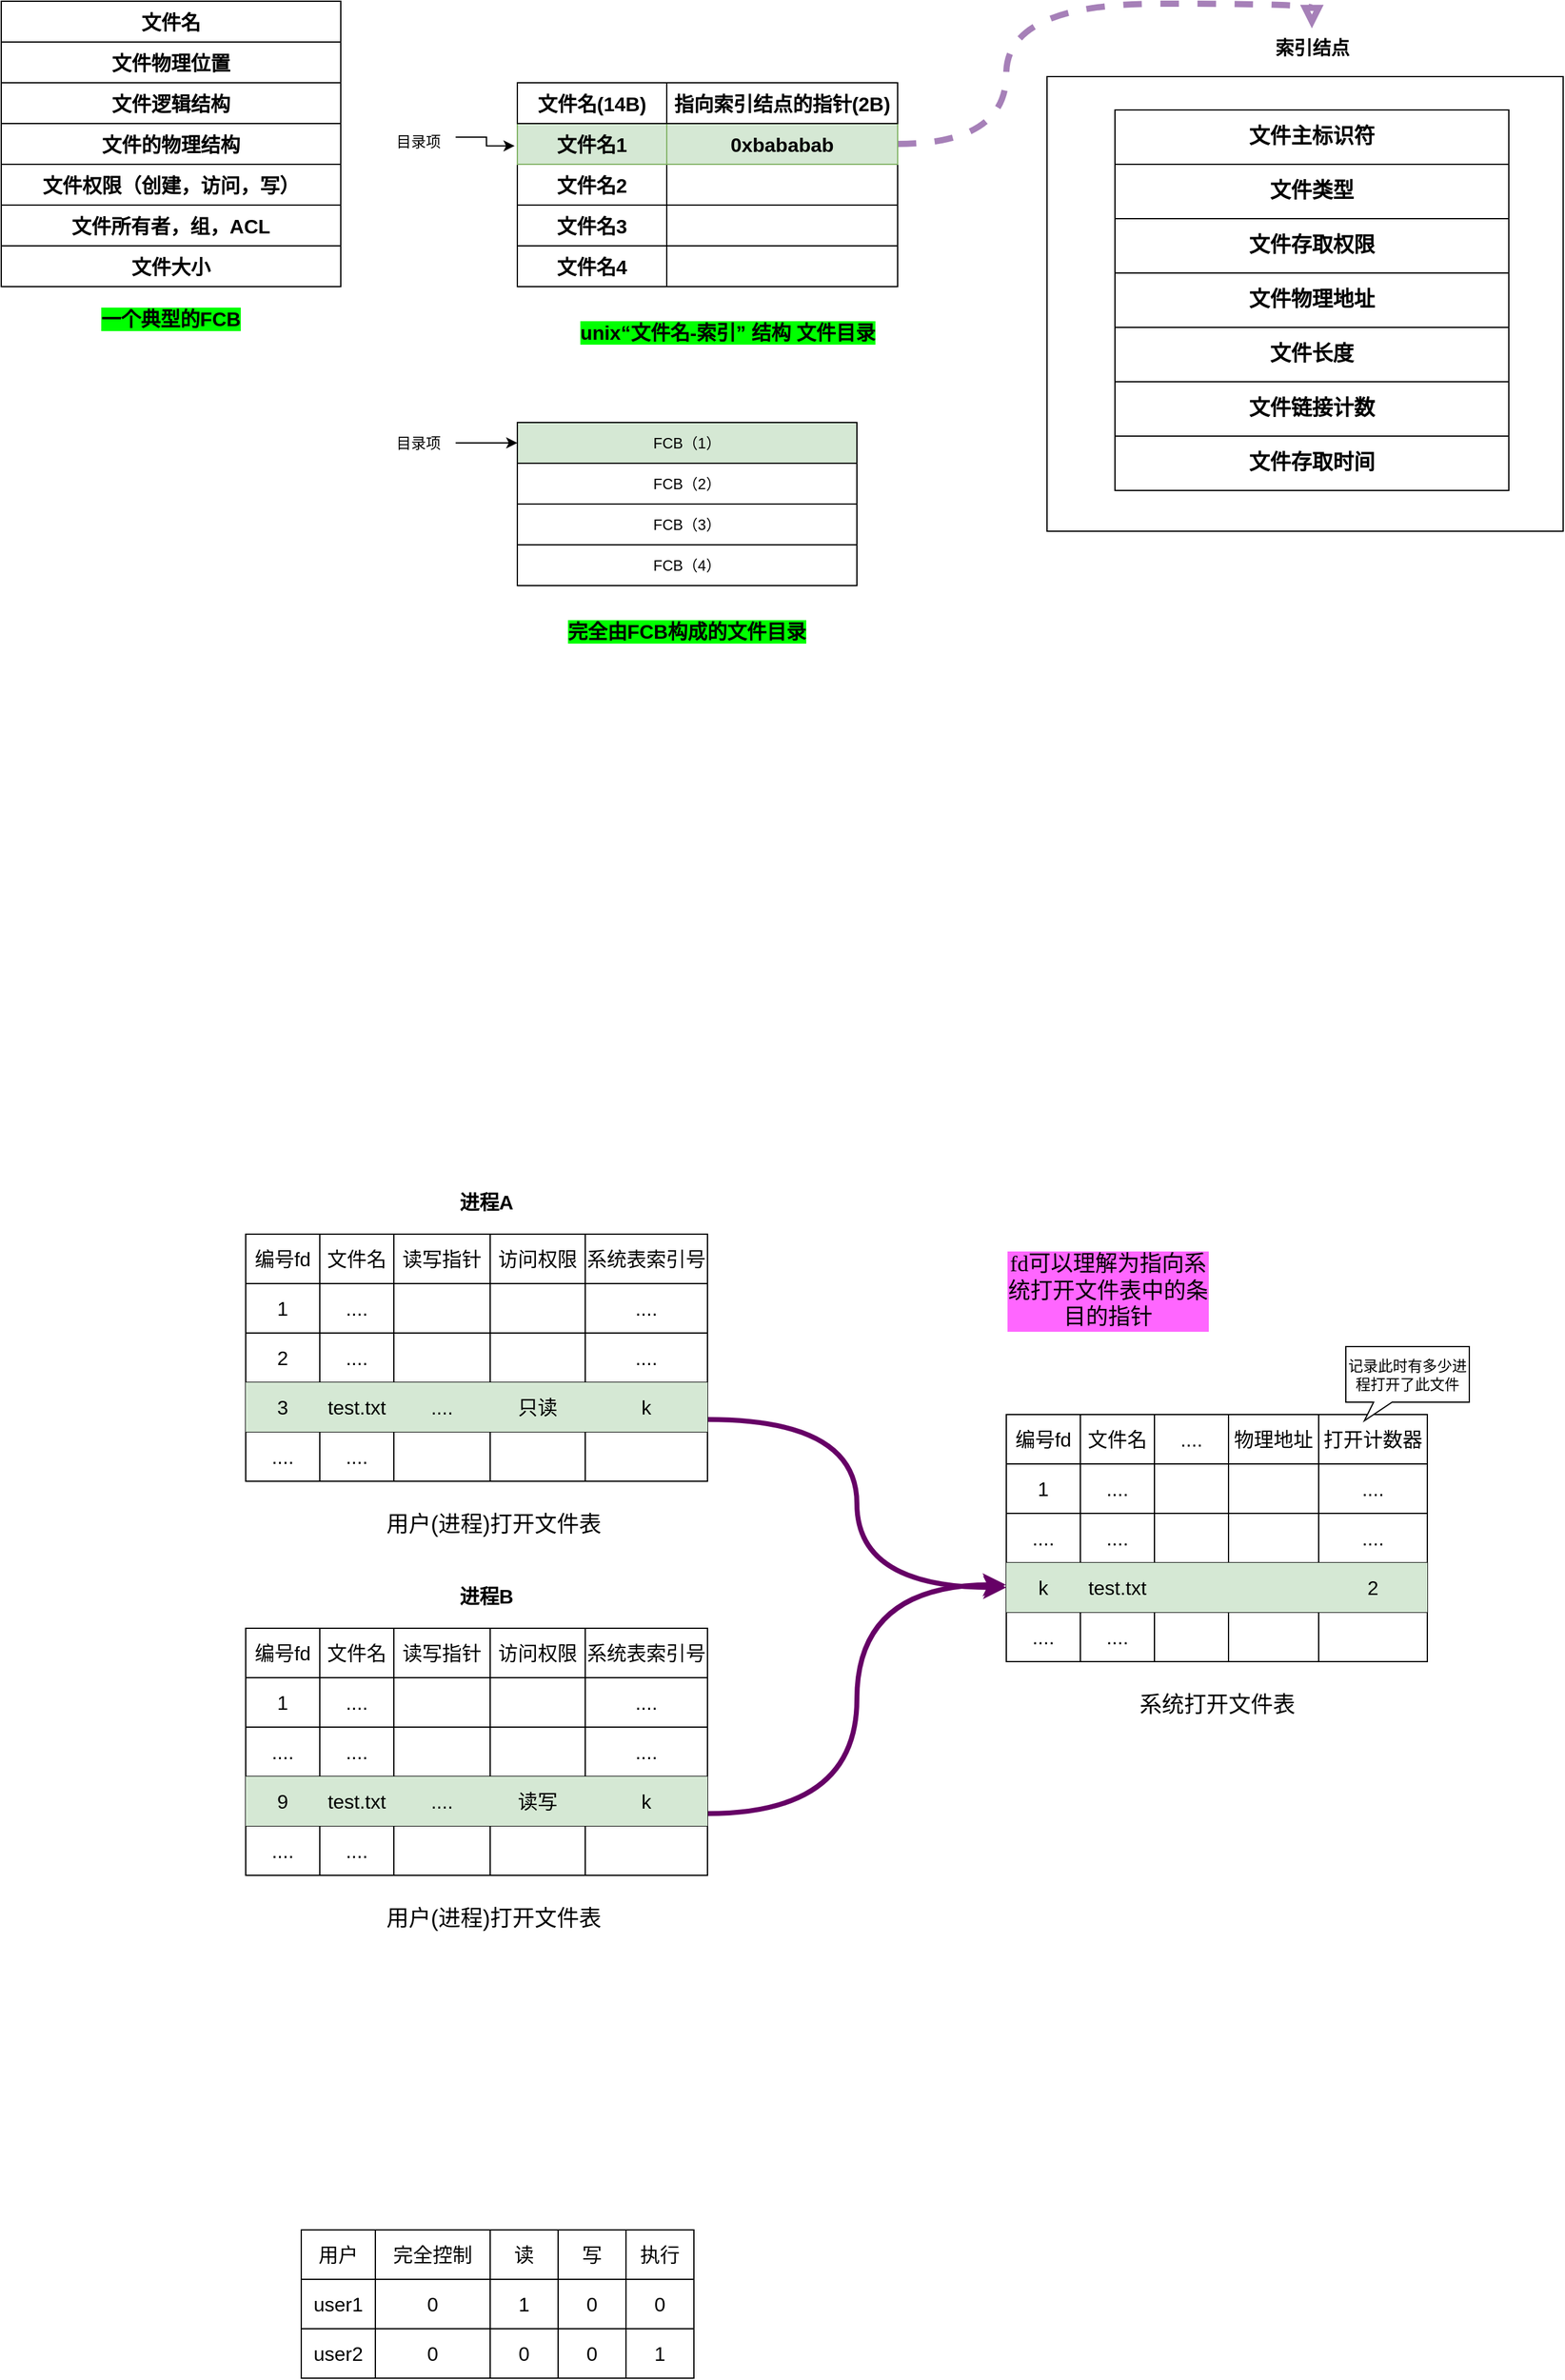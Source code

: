 <mxfile version="21.6.1" type="device">
  <diagram name="第 1 页" id="Aewb9RXyZLogJQGHjYfw">
    <mxGraphModel dx="778" dy="460" grid="1" gridSize="11" guides="1" tooltips="1" connect="1" arrows="1" fold="1" page="1" pageScale="1" pageWidth="1100" pageHeight="850" background="none" math="1" shadow="0">
      <root>
        <mxCell id="0" />
        <mxCell id="1" parent="0" />
        <mxCell id="RVGx3be_5ZPbBElCh1o6-55" value="" style="rounded=0;whiteSpace=wrap;html=1;" vertex="1" parent="1">
          <mxGeometry x="1100" y="127" width="418" height="368" as="geometry" />
        </mxCell>
        <mxCell id="RVGx3be_5ZPbBElCh1o6-1" value="文件的物理结构" style="rounded=0;whiteSpace=wrap;html=1;shadow=0;glass=0;fontFamily=Helvetica;fontStyle=1;fontSize=16;" vertex="1" parent="1">
          <mxGeometry x="253" y="165" width="275" height="33" as="geometry" />
        </mxCell>
        <mxCell id="RVGx3be_5ZPbBElCh1o6-2" value="文件权限（创建，访问，写）" style="rounded=0;whiteSpace=wrap;html=1;shadow=0;glass=0;fontFamily=Helvetica;fontStyle=1;fontSize=16;" vertex="1" parent="1">
          <mxGeometry x="253" y="198" width="275" height="33" as="geometry" />
        </mxCell>
        <mxCell id="RVGx3be_5ZPbBElCh1o6-3" value="文件所有者，组，ACL" style="rounded=0;whiteSpace=wrap;html=1;shadow=0;glass=0;fontFamily=Helvetica;fontStyle=1;fontSize=16;" vertex="1" parent="1">
          <mxGeometry x="253" y="231" width="275" height="33" as="geometry" />
        </mxCell>
        <mxCell id="RVGx3be_5ZPbBElCh1o6-4" value="文件大小" style="rounded=0;whiteSpace=wrap;html=1;shadow=0;glass=0;fontFamily=Helvetica;fontStyle=1;fontSize=16;" vertex="1" parent="1">
          <mxGeometry x="253" y="264" width="275" height="33" as="geometry" />
        </mxCell>
        <mxCell id="RVGx3be_5ZPbBElCh1o6-6" value="一个典型的FCB" style="text;strokeColor=none;align=center;fillColor=none;html=1;verticalAlign=middle;whiteSpace=wrap;rounded=0;shadow=0;glass=0;fontFamily=Helvetica;fontStyle=1;fontSize=16;labelBackgroundColor=#00FF00;" vertex="1" parent="1">
          <mxGeometry x="330" y="308" width="121" height="30" as="geometry" />
        </mxCell>
        <mxCell id="RVGx3be_5ZPbBElCh1o6-10" value="文件名4" style="rounded=0;whiteSpace=wrap;html=1;shadow=0;glass=0;fontFamily=Helvetica;fontStyle=1;fontSize=16;" vertex="1" parent="1">
          <mxGeometry x="671" y="264" width="121" height="33" as="geometry" />
        </mxCell>
        <mxCell id="RVGx3be_5ZPbBElCh1o6-12" value="" style="rounded=0;whiteSpace=wrap;html=1;shadow=0;glass=0;fontFamily=Helvetica;fontStyle=1;fontSize=16;" vertex="1" parent="1">
          <mxGeometry x="792" y="264" width="187" height="33" as="geometry" />
        </mxCell>
        <mxCell id="RVGx3be_5ZPbBElCh1o6-13" value="文件名3" style="rounded=0;whiteSpace=wrap;html=1;shadow=0;glass=0;fontFamily=Helvetica;fontStyle=1;fontSize=16;" vertex="1" parent="1">
          <mxGeometry x="671" y="231" width="121" height="33" as="geometry" />
        </mxCell>
        <mxCell id="RVGx3be_5ZPbBElCh1o6-14" value="" style="rounded=0;whiteSpace=wrap;html=1;shadow=0;glass=0;fontFamily=Helvetica;fontStyle=1;fontSize=16;" vertex="1" parent="1">
          <mxGeometry x="792" y="231" width="187" height="33" as="geometry" />
        </mxCell>
        <mxCell id="RVGx3be_5ZPbBElCh1o6-15" value="文件名2" style="rounded=0;whiteSpace=wrap;html=1;shadow=0;glass=0;fontFamily=Helvetica;fontStyle=1;fontSize=16;" vertex="1" parent="1">
          <mxGeometry x="671" y="198" width="121" height="33" as="geometry" />
        </mxCell>
        <mxCell id="RVGx3be_5ZPbBElCh1o6-16" value="" style="rounded=0;whiteSpace=wrap;html=1;shadow=0;glass=0;fontFamily=Helvetica;fontStyle=1;fontSize=16;" vertex="1" parent="1">
          <mxGeometry x="792" y="198" width="187" height="33" as="geometry" />
        </mxCell>
        <mxCell id="RVGx3be_5ZPbBElCh1o6-17" value="文件名1" style="rounded=0;whiteSpace=wrap;html=1;shadow=0;glass=0;fontFamily=Helvetica;fontStyle=1;fontSize=16;fillColor=#d5e8d4;strokeColor=#82b366;" vertex="1" parent="1">
          <mxGeometry x="671" y="165" width="121" height="33" as="geometry" />
        </mxCell>
        <mxCell id="RVGx3be_5ZPbBElCh1o6-57" style="edgeStyle=orthogonalEdgeStyle;rounded=0;orthogonalLoop=1;jettySize=auto;html=1;exitX=1;exitY=0.5;exitDx=0;exitDy=0;entryX=0.5;entryY=0;entryDx=0;entryDy=0;curved=1;dashed=1;strokeWidth=5;startArrow=none;startFill=0;endArrow=block;endFill=0;shadow=0;strokeColor=#A680B8;" edge="1" parent="1" source="RVGx3be_5ZPbBElCh1o6-18" target="RVGx3be_5ZPbBElCh1o6-56">
          <mxGeometry relative="1" as="geometry">
            <Array as="points">
              <mxPoint x="1067" y="182" />
              <mxPoint x="1067" y="68" />
              <mxPoint x="1314" y="68" />
            </Array>
          </mxGeometry>
        </mxCell>
        <mxCell id="RVGx3be_5ZPbBElCh1o6-18" value="0xbababab" style="rounded=0;whiteSpace=wrap;html=1;shadow=0;glass=0;fontFamily=Helvetica;fontStyle=1;fontSize=16;fillColor=#d5e8d4;strokeColor=#82b366;" vertex="1" parent="1">
          <mxGeometry x="792" y="165" width="187" height="33" as="geometry" />
        </mxCell>
        <mxCell id="RVGx3be_5ZPbBElCh1o6-19" value="文件名(14B)" style="rounded=0;whiteSpace=wrap;html=1;shadow=0;glass=0;fontFamily=Helvetica;fontStyle=1;fontSize=16;" vertex="1" parent="1">
          <mxGeometry x="671" y="132" width="121" height="33" as="geometry" />
        </mxCell>
        <mxCell id="RVGx3be_5ZPbBElCh1o6-20" value="指向索引结点的指针(2B)" style="rounded=0;whiteSpace=wrap;html=1;shadow=0;glass=0;fontFamily=Helvetica;fontStyle=1;fontSize=16;" vertex="1" parent="1">
          <mxGeometry x="792" y="132" width="187" height="33" as="geometry" />
        </mxCell>
        <mxCell id="RVGx3be_5ZPbBElCh1o6-31" value="FCB（1）" style="rounded=0;whiteSpace=wrap;html=1;labelBackgroundColor=none;fillColor=#d5e8d4;strokeColor=default;" vertex="1" parent="1">
          <mxGeometry x="671" y="407" width="275" height="33" as="geometry" />
        </mxCell>
        <mxCell id="RVGx3be_5ZPbBElCh1o6-32" value="FCB（2）" style="rounded=0;whiteSpace=wrap;html=1;" vertex="1" parent="1">
          <mxGeometry x="671" y="440" width="275" height="33" as="geometry" />
        </mxCell>
        <mxCell id="RVGx3be_5ZPbBElCh1o6-33" value="FCB（3）" style="rounded=0;whiteSpace=wrap;html=1;" vertex="1" parent="1">
          <mxGeometry x="671" y="473" width="275" height="33" as="geometry" />
        </mxCell>
        <mxCell id="RVGx3be_5ZPbBElCh1o6-34" value="FCB（4）" style="rounded=0;whiteSpace=wrap;html=1;" vertex="1" parent="1">
          <mxGeometry x="671" y="506" width="275" height="33" as="geometry" />
        </mxCell>
        <mxCell id="RVGx3be_5ZPbBElCh1o6-37" value="" style="edgeStyle=orthogonalEdgeStyle;rounded=0;orthogonalLoop=1;jettySize=auto;html=1;" edge="1" parent="1" source="RVGx3be_5ZPbBElCh1o6-36" target="RVGx3be_5ZPbBElCh1o6-31">
          <mxGeometry relative="1" as="geometry" />
        </mxCell>
        <mxCell id="RVGx3be_5ZPbBElCh1o6-36" value="目录项" style="text;strokeColor=none;align=center;fillColor=none;html=1;verticalAlign=middle;whiteSpace=wrap;rounded=0;" vertex="1" parent="1">
          <mxGeometry x="561" y="408.5" width="60" height="30" as="geometry" />
        </mxCell>
        <mxCell id="RVGx3be_5ZPbBElCh1o6-38" value="文件逻辑结构" style="rounded=0;whiteSpace=wrap;html=1;shadow=0;glass=0;fontFamily=Helvetica;fontStyle=1;fontSize=16;" vertex="1" parent="1">
          <mxGeometry x="253" y="132" width="275" height="33" as="geometry" />
        </mxCell>
        <mxCell id="RVGx3be_5ZPbBElCh1o6-39" value="文件物理位置" style="rounded=0;whiteSpace=wrap;html=1;shadow=0;glass=0;fontFamily=Helvetica;fontStyle=1;fontSize=16;" vertex="1" parent="1">
          <mxGeometry x="253" y="99" width="275" height="33" as="geometry" />
        </mxCell>
        <mxCell id="RVGx3be_5ZPbBElCh1o6-40" value="文件名" style="rounded=0;whiteSpace=wrap;html=1;shadow=0;glass=0;fontFamily=Helvetica;fontStyle=1;fontSize=16;" vertex="1" parent="1">
          <mxGeometry x="253" y="66" width="275" height="33" as="geometry" />
        </mxCell>
        <mxCell id="RVGx3be_5ZPbBElCh1o6-41" value="unix“文件名-索引” 结构 文件目录" style="text;strokeColor=none;align=center;fillColor=none;html=1;verticalAlign=middle;whiteSpace=wrap;rounded=0;shadow=0;glass=0;fontFamily=Helvetica;fontStyle=1;fontSize=16;labelBackgroundColor=#00FF00;" vertex="1" parent="1">
          <mxGeometry x="704" y="319" width="275" height="30" as="geometry" />
        </mxCell>
        <mxCell id="RVGx3be_5ZPbBElCh1o6-42" value="完全由FCB构成的文件目录" style="text;strokeColor=none;align=center;fillColor=none;html=1;verticalAlign=middle;whiteSpace=wrap;rounded=0;shadow=0;glass=0;fontFamily=Helvetica;fontStyle=1;fontSize=16;labelBackgroundColor=#00FF00;" vertex="1" parent="1">
          <mxGeometry x="671" y="561" width="275" height="30" as="geometry" />
        </mxCell>
        <mxCell id="RVGx3be_5ZPbBElCh1o6-47" value="" style="edgeStyle=orthogonalEdgeStyle;rounded=0;orthogonalLoop=1;jettySize=auto;html=1;entryX=-0.018;entryY=0.548;entryDx=0;entryDy=0;entryPerimeter=0;" edge="1" parent="1" source="RVGx3be_5ZPbBElCh1o6-43" target="RVGx3be_5ZPbBElCh1o6-17">
          <mxGeometry relative="1" as="geometry">
            <Array as="points">
              <mxPoint x="646" y="176" />
              <mxPoint x="646" y="183" />
            </Array>
          </mxGeometry>
        </mxCell>
        <mxCell id="RVGx3be_5ZPbBElCh1o6-43" value="目录项" style="text;strokeColor=none;align=center;fillColor=none;html=1;verticalAlign=middle;whiteSpace=wrap;rounded=0;" vertex="1" parent="1">
          <mxGeometry x="561" y="165" width="60" height="30" as="geometry" />
        </mxCell>
        <mxCell id="RVGx3be_5ZPbBElCh1o6-48" value="文件类型" style="rounded=0;whiteSpace=wrap;html=1;fontFamily=Helvetica;fontStyle=1;fontSize=17;" vertex="1" parent="1">
          <mxGeometry x="1155" y="198" width="319" height="44" as="geometry" />
        </mxCell>
        <mxCell id="RVGx3be_5ZPbBElCh1o6-49" value="文件存取权限" style="rounded=0;whiteSpace=wrap;html=1;fontFamily=Helvetica;fontStyle=1;fontSize=17;" vertex="1" parent="1">
          <mxGeometry x="1155" y="242" width="319" height="44" as="geometry" />
        </mxCell>
        <mxCell id="RVGx3be_5ZPbBElCh1o6-50" value="文件物理地址" style="rounded=0;whiteSpace=wrap;html=1;fontFamily=Helvetica;fontStyle=1;fontSize=17;" vertex="1" parent="1">
          <mxGeometry x="1155" y="286" width="319" height="44" as="geometry" />
        </mxCell>
        <mxCell id="RVGx3be_5ZPbBElCh1o6-51" value="文件长度" style="rounded=0;whiteSpace=wrap;html=1;fontFamily=Helvetica;fontStyle=1;fontSize=17;" vertex="1" parent="1">
          <mxGeometry x="1155" y="330" width="319" height="44" as="geometry" />
        </mxCell>
        <mxCell id="RVGx3be_5ZPbBElCh1o6-52" value="文件主标识符" style="rounded=0;whiteSpace=wrap;html=1;fontFamily=Helvetica;fontStyle=1;fontSize=17;" vertex="1" parent="1">
          <mxGeometry x="1155" y="154" width="319" height="44" as="geometry" />
        </mxCell>
        <mxCell id="RVGx3be_5ZPbBElCh1o6-53" value="文件链接计数" style="rounded=0;whiteSpace=wrap;html=1;fontFamily=Helvetica;fontStyle=1;fontSize=17;" vertex="1" parent="1">
          <mxGeometry x="1155" y="374" width="319" height="44" as="geometry" />
        </mxCell>
        <mxCell id="RVGx3be_5ZPbBElCh1o6-54" value="文件存取时间" style="rounded=0;whiteSpace=wrap;html=1;fontFamily=Helvetica;fontStyle=1;fontSize=17;" vertex="1" parent="1">
          <mxGeometry x="1155" y="418" width="319" height="44" as="geometry" />
        </mxCell>
        <mxCell id="RVGx3be_5ZPbBElCh1o6-56" value="索引结点" style="text;strokeColor=none;align=center;fillColor=none;html=1;verticalAlign=middle;whiteSpace=wrap;rounded=0;fontSize=15;fontStyle=1" vertex="1" parent="1">
          <mxGeometry x="1274.75" y="88" width="79.5" height="30" as="geometry" />
        </mxCell>
        <mxCell id="RVGx3be_5ZPbBElCh1o6-58" value="" style="shape=table;startSize=0;container=1;collapsible=0;childLayout=tableLayout;fontSize=16;" vertex="1" parent="1">
          <mxGeometry x="1067" y="1210" width="341" height="200" as="geometry" />
        </mxCell>
        <mxCell id="RVGx3be_5ZPbBElCh1o6-59" value="" style="shape=tableRow;horizontal=0;startSize=0;swimlaneHead=0;swimlaneBody=0;strokeColor=inherit;top=0;left=0;bottom=0;right=0;collapsible=0;dropTarget=0;fillColor=none;points=[[0,0.5],[1,0.5]];portConstraint=eastwest;fontSize=16;" vertex="1" parent="RVGx3be_5ZPbBElCh1o6-58">
          <mxGeometry width="341" height="40" as="geometry" />
        </mxCell>
        <mxCell id="RVGx3be_5ZPbBElCh1o6-60" value="编号fd" style="shape=partialRectangle;html=1;whiteSpace=wrap;connectable=0;strokeColor=inherit;overflow=hidden;fillColor=none;top=0;left=0;bottom=0;right=0;pointerEvents=1;fontSize=16;" vertex="1" parent="RVGx3be_5ZPbBElCh1o6-59">
          <mxGeometry width="60" height="40" as="geometry">
            <mxRectangle width="60" height="40" as="alternateBounds" />
          </mxGeometry>
        </mxCell>
        <mxCell id="RVGx3be_5ZPbBElCh1o6-61" value="文件名" style="shape=partialRectangle;html=1;whiteSpace=wrap;connectable=0;strokeColor=inherit;overflow=hidden;fillColor=none;top=0;left=0;bottom=0;right=0;pointerEvents=1;fontSize=16;" vertex="1" parent="RVGx3be_5ZPbBElCh1o6-59">
          <mxGeometry x="60" width="60" height="40" as="geometry">
            <mxRectangle width="60" height="40" as="alternateBounds" />
          </mxGeometry>
        </mxCell>
        <mxCell id="RVGx3be_5ZPbBElCh1o6-62" value="...." style="shape=partialRectangle;html=1;whiteSpace=wrap;connectable=0;strokeColor=inherit;overflow=hidden;fillColor=none;top=0;left=0;bottom=0;right=0;pointerEvents=1;fontSize=16;" vertex="1" parent="RVGx3be_5ZPbBElCh1o6-59">
          <mxGeometry x="120" width="60" height="40" as="geometry">
            <mxRectangle width="60" height="40" as="alternateBounds" />
          </mxGeometry>
        </mxCell>
        <mxCell id="RVGx3be_5ZPbBElCh1o6-71" value="物理地址" style="shape=partialRectangle;html=1;whiteSpace=wrap;connectable=0;strokeColor=inherit;overflow=hidden;fillColor=none;top=0;left=0;bottom=0;right=0;pointerEvents=1;fontSize=16;" vertex="1" parent="RVGx3be_5ZPbBElCh1o6-59">
          <mxGeometry x="180" width="73" height="40" as="geometry">
            <mxRectangle width="73" height="40" as="alternateBounds" />
          </mxGeometry>
        </mxCell>
        <mxCell id="RVGx3be_5ZPbBElCh1o6-74" value="打开计数器" style="shape=partialRectangle;html=1;whiteSpace=wrap;connectable=0;strokeColor=inherit;overflow=hidden;fillColor=none;top=0;left=0;bottom=0;right=0;pointerEvents=1;fontSize=16;" vertex="1" parent="RVGx3be_5ZPbBElCh1o6-59">
          <mxGeometry x="253" width="88" height="40" as="geometry">
            <mxRectangle width="88" height="40" as="alternateBounds" />
          </mxGeometry>
        </mxCell>
        <mxCell id="RVGx3be_5ZPbBElCh1o6-63" value="" style="shape=tableRow;horizontal=0;startSize=0;swimlaneHead=0;swimlaneBody=0;strokeColor=inherit;top=0;left=0;bottom=0;right=0;collapsible=0;dropTarget=0;fillColor=none;points=[[0,0.5],[1,0.5]];portConstraint=eastwest;fontSize=16;" vertex="1" parent="RVGx3be_5ZPbBElCh1o6-58">
          <mxGeometry y="40" width="341" height="40" as="geometry" />
        </mxCell>
        <mxCell id="RVGx3be_5ZPbBElCh1o6-64" value="1" style="shape=partialRectangle;html=1;whiteSpace=wrap;connectable=0;strokeColor=inherit;overflow=hidden;fillColor=none;top=0;left=0;bottom=0;right=0;pointerEvents=1;fontSize=16;" vertex="1" parent="RVGx3be_5ZPbBElCh1o6-63">
          <mxGeometry width="60" height="40" as="geometry">
            <mxRectangle width="60" height="40" as="alternateBounds" />
          </mxGeometry>
        </mxCell>
        <mxCell id="RVGx3be_5ZPbBElCh1o6-65" value="...." style="shape=partialRectangle;html=1;whiteSpace=wrap;connectable=0;strokeColor=inherit;overflow=hidden;fillColor=none;top=0;left=0;bottom=0;right=0;pointerEvents=1;fontSize=16;" vertex="1" parent="RVGx3be_5ZPbBElCh1o6-63">
          <mxGeometry x="60" width="60" height="40" as="geometry">
            <mxRectangle width="60" height="40" as="alternateBounds" />
          </mxGeometry>
        </mxCell>
        <mxCell id="RVGx3be_5ZPbBElCh1o6-66" value="" style="shape=partialRectangle;html=1;whiteSpace=wrap;connectable=0;strokeColor=inherit;overflow=hidden;fillColor=none;top=0;left=0;bottom=0;right=0;pointerEvents=1;fontSize=16;" vertex="1" parent="RVGx3be_5ZPbBElCh1o6-63">
          <mxGeometry x="120" width="60" height="40" as="geometry">
            <mxRectangle width="60" height="40" as="alternateBounds" />
          </mxGeometry>
        </mxCell>
        <mxCell id="RVGx3be_5ZPbBElCh1o6-72" style="shape=partialRectangle;html=1;whiteSpace=wrap;connectable=0;strokeColor=inherit;overflow=hidden;fillColor=none;top=0;left=0;bottom=0;right=0;pointerEvents=1;fontSize=16;" vertex="1" parent="RVGx3be_5ZPbBElCh1o6-63">
          <mxGeometry x="180" width="73" height="40" as="geometry">
            <mxRectangle width="73" height="40" as="alternateBounds" />
          </mxGeometry>
        </mxCell>
        <mxCell id="RVGx3be_5ZPbBElCh1o6-75" value="...." style="shape=partialRectangle;html=1;whiteSpace=wrap;connectable=0;strokeColor=inherit;overflow=hidden;fillColor=none;top=0;left=0;bottom=0;right=0;pointerEvents=1;fontSize=16;" vertex="1" parent="RVGx3be_5ZPbBElCh1o6-63">
          <mxGeometry x="253" width="88" height="40" as="geometry">
            <mxRectangle width="88" height="40" as="alternateBounds" />
          </mxGeometry>
        </mxCell>
        <mxCell id="RVGx3be_5ZPbBElCh1o6-67" value="" style="shape=tableRow;horizontal=0;startSize=0;swimlaneHead=0;swimlaneBody=0;strokeColor=inherit;top=0;left=0;bottom=0;right=0;collapsible=0;dropTarget=0;fillColor=none;points=[[0,0.5],[1,0.5]];portConstraint=eastwest;fontSize=16;" vertex="1" parent="RVGx3be_5ZPbBElCh1o6-58">
          <mxGeometry y="80" width="341" height="40" as="geometry" />
        </mxCell>
        <mxCell id="RVGx3be_5ZPbBElCh1o6-68" value="...." style="shape=partialRectangle;html=1;whiteSpace=wrap;connectable=0;strokeColor=inherit;overflow=hidden;fillColor=none;top=0;left=0;bottom=0;right=0;pointerEvents=1;fontSize=16;" vertex="1" parent="RVGx3be_5ZPbBElCh1o6-67">
          <mxGeometry width="60" height="40" as="geometry">
            <mxRectangle width="60" height="40" as="alternateBounds" />
          </mxGeometry>
        </mxCell>
        <mxCell id="RVGx3be_5ZPbBElCh1o6-69" value="...." style="shape=partialRectangle;html=1;whiteSpace=wrap;connectable=0;strokeColor=inherit;overflow=hidden;fillColor=none;top=0;left=0;bottom=0;right=0;pointerEvents=1;fontSize=16;" vertex="1" parent="RVGx3be_5ZPbBElCh1o6-67">
          <mxGeometry x="60" width="60" height="40" as="geometry">
            <mxRectangle width="60" height="40" as="alternateBounds" />
          </mxGeometry>
        </mxCell>
        <mxCell id="RVGx3be_5ZPbBElCh1o6-70" value="" style="shape=partialRectangle;html=1;whiteSpace=wrap;connectable=0;strokeColor=inherit;overflow=hidden;fillColor=none;top=0;left=0;bottom=0;right=0;pointerEvents=1;fontSize=16;" vertex="1" parent="RVGx3be_5ZPbBElCh1o6-67">
          <mxGeometry x="120" width="60" height="40" as="geometry">
            <mxRectangle width="60" height="40" as="alternateBounds" />
          </mxGeometry>
        </mxCell>
        <mxCell id="RVGx3be_5ZPbBElCh1o6-73" style="shape=partialRectangle;html=1;whiteSpace=wrap;connectable=0;strokeColor=inherit;overflow=hidden;fillColor=none;top=0;left=0;bottom=0;right=0;pointerEvents=1;fontSize=16;" vertex="1" parent="RVGx3be_5ZPbBElCh1o6-67">
          <mxGeometry x="180" width="73" height="40" as="geometry">
            <mxRectangle width="73" height="40" as="alternateBounds" />
          </mxGeometry>
        </mxCell>
        <mxCell id="RVGx3be_5ZPbBElCh1o6-76" value="...." style="shape=partialRectangle;html=1;whiteSpace=wrap;connectable=0;strokeColor=inherit;overflow=hidden;fillColor=none;top=0;left=0;bottom=0;right=0;pointerEvents=1;fontSize=16;" vertex="1" parent="RVGx3be_5ZPbBElCh1o6-67">
          <mxGeometry x="253" width="88" height="40" as="geometry">
            <mxRectangle width="88" height="40" as="alternateBounds" />
          </mxGeometry>
        </mxCell>
        <mxCell id="RVGx3be_5ZPbBElCh1o6-83" style="shape=tableRow;horizontal=0;startSize=0;swimlaneHead=0;swimlaneBody=0;strokeColor=inherit;top=0;left=0;bottom=0;right=0;collapsible=0;dropTarget=0;fillColor=none;points=[[0,0.5],[1,0.5]];portConstraint=eastwest;fontSize=16;" vertex="1" parent="RVGx3be_5ZPbBElCh1o6-58">
          <mxGeometry y="120" width="341" height="40" as="geometry" />
        </mxCell>
        <mxCell id="RVGx3be_5ZPbBElCh1o6-84" value="k" style="shape=partialRectangle;html=1;whiteSpace=wrap;connectable=0;strokeColor=#82b366;overflow=hidden;fillColor=#d5e8d4;top=0;left=0;bottom=0;right=0;pointerEvents=1;fontSize=16;" vertex="1" parent="RVGx3be_5ZPbBElCh1o6-83">
          <mxGeometry width="60" height="40" as="geometry">
            <mxRectangle width="60" height="40" as="alternateBounds" />
          </mxGeometry>
        </mxCell>
        <mxCell id="RVGx3be_5ZPbBElCh1o6-85" value="test.txt" style="shape=partialRectangle;html=1;whiteSpace=wrap;connectable=0;strokeColor=#82b366;overflow=hidden;fillColor=#d5e8d4;top=0;left=0;bottom=0;right=0;pointerEvents=1;fontSize=16;" vertex="1" parent="RVGx3be_5ZPbBElCh1o6-83">
          <mxGeometry x="60" width="60" height="40" as="geometry">
            <mxRectangle width="60" height="40" as="alternateBounds" />
          </mxGeometry>
        </mxCell>
        <mxCell id="RVGx3be_5ZPbBElCh1o6-86" style="shape=partialRectangle;html=1;whiteSpace=wrap;connectable=0;strokeColor=#82b366;overflow=hidden;fillColor=#d5e8d4;top=0;left=0;bottom=0;right=0;pointerEvents=1;fontSize=16;" vertex="1" parent="RVGx3be_5ZPbBElCh1o6-83">
          <mxGeometry x="120" width="60" height="40" as="geometry">
            <mxRectangle width="60" height="40" as="alternateBounds" />
          </mxGeometry>
        </mxCell>
        <mxCell id="RVGx3be_5ZPbBElCh1o6-87" style="shape=partialRectangle;html=1;whiteSpace=wrap;connectable=0;strokeColor=#82b366;overflow=hidden;fillColor=#d5e8d4;top=0;left=0;bottom=0;right=0;pointerEvents=1;fontSize=16;" vertex="1" parent="RVGx3be_5ZPbBElCh1o6-83">
          <mxGeometry x="180" width="73" height="40" as="geometry">
            <mxRectangle width="73" height="40" as="alternateBounds" />
          </mxGeometry>
        </mxCell>
        <mxCell id="RVGx3be_5ZPbBElCh1o6-88" value="2" style="shape=partialRectangle;html=1;whiteSpace=wrap;connectable=0;strokeColor=#82b366;overflow=hidden;fillColor=#d5e8d4;top=0;left=0;bottom=0;right=0;pointerEvents=1;fontSize=16;" vertex="1" parent="RVGx3be_5ZPbBElCh1o6-83">
          <mxGeometry x="253" width="88" height="40" as="geometry">
            <mxRectangle width="88" height="40" as="alternateBounds" />
          </mxGeometry>
        </mxCell>
        <mxCell id="RVGx3be_5ZPbBElCh1o6-77" style="shape=tableRow;horizontal=0;startSize=0;swimlaneHead=0;swimlaneBody=0;strokeColor=inherit;top=0;left=0;bottom=0;right=0;collapsible=0;dropTarget=0;fillColor=none;points=[[0,0.5],[1,0.5]];portConstraint=eastwest;fontSize=16;" vertex="1" parent="RVGx3be_5ZPbBElCh1o6-58">
          <mxGeometry y="160" width="341" height="40" as="geometry" />
        </mxCell>
        <mxCell id="RVGx3be_5ZPbBElCh1o6-78" value="...." style="shape=partialRectangle;html=1;whiteSpace=wrap;connectable=0;strokeColor=inherit;overflow=hidden;fillColor=none;top=0;left=0;bottom=0;right=0;pointerEvents=1;fontSize=16;" vertex="1" parent="RVGx3be_5ZPbBElCh1o6-77">
          <mxGeometry width="60" height="40" as="geometry">
            <mxRectangle width="60" height="40" as="alternateBounds" />
          </mxGeometry>
        </mxCell>
        <mxCell id="RVGx3be_5ZPbBElCh1o6-79" value="...." style="shape=partialRectangle;html=1;whiteSpace=wrap;connectable=0;strokeColor=inherit;overflow=hidden;fillColor=none;top=0;left=0;bottom=0;right=0;pointerEvents=1;fontSize=16;" vertex="1" parent="RVGx3be_5ZPbBElCh1o6-77">
          <mxGeometry x="60" width="60" height="40" as="geometry">
            <mxRectangle width="60" height="40" as="alternateBounds" />
          </mxGeometry>
        </mxCell>
        <mxCell id="RVGx3be_5ZPbBElCh1o6-80" style="shape=partialRectangle;html=1;whiteSpace=wrap;connectable=0;strokeColor=inherit;overflow=hidden;fillColor=none;top=0;left=0;bottom=0;right=0;pointerEvents=1;fontSize=16;" vertex="1" parent="RVGx3be_5ZPbBElCh1o6-77">
          <mxGeometry x="120" width="60" height="40" as="geometry">
            <mxRectangle width="60" height="40" as="alternateBounds" />
          </mxGeometry>
        </mxCell>
        <mxCell id="RVGx3be_5ZPbBElCh1o6-81" style="shape=partialRectangle;html=1;whiteSpace=wrap;connectable=0;strokeColor=inherit;overflow=hidden;fillColor=none;top=0;left=0;bottom=0;right=0;pointerEvents=1;fontSize=16;" vertex="1" parent="RVGx3be_5ZPbBElCh1o6-77">
          <mxGeometry x="180" width="73" height="40" as="geometry">
            <mxRectangle width="73" height="40" as="alternateBounds" />
          </mxGeometry>
        </mxCell>
        <mxCell id="RVGx3be_5ZPbBElCh1o6-82" style="shape=partialRectangle;html=1;whiteSpace=wrap;connectable=0;strokeColor=inherit;overflow=hidden;fillColor=none;top=0;left=0;bottom=0;right=0;pointerEvents=1;fontSize=16;" vertex="1" parent="RVGx3be_5ZPbBElCh1o6-77">
          <mxGeometry x="253" width="88" height="40" as="geometry">
            <mxRectangle width="88" height="40" as="alternateBounds" />
          </mxGeometry>
        </mxCell>
        <mxCell id="RVGx3be_5ZPbBElCh1o6-89" value="记录此时有多少进程打开了此文件" style="whiteSpace=wrap;html=1;shape=mxgraph.basic.rectCallout;dx=30;dy=15;boundedLbl=1;" vertex="1" parent="1">
          <mxGeometry x="1342" y="1155" width="100" height="60" as="geometry" />
        </mxCell>
        <mxCell id="RVGx3be_5ZPbBElCh1o6-90" value="&lt;font style=&quot;font-size: 18px;&quot;&gt;系统打开文件表&lt;/font&gt;" style="text;strokeColor=none;align=center;fillColor=none;html=1;verticalAlign=middle;whiteSpace=wrap;rounded=0;" vertex="1" parent="1">
          <mxGeometry x="1146.75" y="1430" width="181.5" height="30" as="geometry" />
        </mxCell>
        <mxCell id="RVGx3be_5ZPbBElCh1o6-158" style="edgeStyle=orthogonalEdgeStyle;curved=1;rounded=0;orthogonalLoop=1;jettySize=auto;html=1;exitX=1;exitY=0.75;exitDx=0;exitDy=0;entryX=0;entryY=0.5;entryDx=0;entryDy=0;strokeColor=#660066;strokeWidth=4;" edge="1" parent="1" source="RVGx3be_5ZPbBElCh1o6-91" target="RVGx3be_5ZPbBElCh1o6-83">
          <mxGeometry relative="1" as="geometry" />
        </mxCell>
        <mxCell id="RVGx3be_5ZPbBElCh1o6-91" value="" style="shape=table;startSize=0;container=1;collapsible=0;childLayout=tableLayout;fontSize=16;" vertex="1" parent="1">
          <mxGeometry x="451" y="1064" width="374" height="200" as="geometry" />
        </mxCell>
        <mxCell id="RVGx3be_5ZPbBElCh1o6-92" value="" style="shape=tableRow;horizontal=0;startSize=0;swimlaneHead=0;swimlaneBody=0;strokeColor=inherit;top=0;left=0;bottom=0;right=0;collapsible=0;dropTarget=0;fillColor=none;points=[[0,0.5],[1,0.5]];portConstraint=eastwest;fontSize=16;" vertex="1" parent="RVGx3be_5ZPbBElCh1o6-91">
          <mxGeometry width="374" height="40" as="geometry" />
        </mxCell>
        <mxCell id="RVGx3be_5ZPbBElCh1o6-93" value="编号fd" style="shape=partialRectangle;html=1;whiteSpace=wrap;connectable=0;strokeColor=inherit;overflow=hidden;fillColor=none;top=0;left=0;bottom=0;right=0;pointerEvents=1;fontSize=16;" vertex="1" parent="RVGx3be_5ZPbBElCh1o6-92">
          <mxGeometry width="60" height="40" as="geometry">
            <mxRectangle width="60" height="40" as="alternateBounds" />
          </mxGeometry>
        </mxCell>
        <mxCell id="RVGx3be_5ZPbBElCh1o6-94" value="文件名" style="shape=partialRectangle;html=1;whiteSpace=wrap;connectable=0;strokeColor=inherit;overflow=hidden;fillColor=none;top=0;left=0;bottom=0;right=0;pointerEvents=1;fontSize=16;" vertex="1" parent="RVGx3be_5ZPbBElCh1o6-92">
          <mxGeometry x="60" width="60" height="40" as="geometry">
            <mxRectangle width="60" height="40" as="alternateBounds" />
          </mxGeometry>
        </mxCell>
        <mxCell id="RVGx3be_5ZPbBElCh1o6-95" value="读写指针" style="shape=partialRectangle;html=1;whiteSpace=wrap;connectable=0;strokeColor=inherit;overflow=hidden;fillColor=none;top=0;left=0;bottom=0;right=0;pointerEvents=1;fontSize=16;" vertex="1" parent="RVGx3be_5ZPbBElCh1o6-92">
          <mxGeometry x="120" width="78" height="40" as="geometry">
            <mxRectangle width="78" height="40" as="alternateBounds" />
          </mxGeometry>
        </mxCell>
        <mxCell id="RVGx3be_5ZPbBElCh1o6-96" value="访问权限" style="shape=partialRectangle;html=1;whiteSpace=wrap;connectable=0;strokeColor=inherit;overflow=hidden;fillColor=none;top=0;left=0;bottom=0;right=0;pointerEvents=1;fontSize=16;" vertex="1" parent="RVGx3be_5ZPbBElCh1o6-92">
          <mxGeometry x="198" width="77" height="40" as="geometry">
            <mxRectangle width="77" height="40" as="alternateBounds" />
          </mxGeometry>
        </mxCell>
        <mxCell id="RVGx3be_5ZPbBElCh1o6-97" value="系统表索引号" style="shape=partialRectangle;html=1;whiteSpace=wrap;connectable=0;strokeColor=inherit;overflow=hidden;fillColor=none;top=0;left=0;bottom=0;right=0;pointerEvents=1;fontSize=16;" vertex="1" parent="RVGx3be_5ZPbBElCh1o6-92">
          <mxGeometry x="275" width="99" height="40" as="geometry">
            <mxRectangle width="99" height="40" as="alternateBounds" />
          </mxGeometry>
        </mxCell>
        <mxCell id="RVGx3be_5ZPbBElCh1o6-98" value="" style="shape=tableRow;horizontal=0;startSize=0;swimlaneHead=0;swimlaneBody=0;strokeColor=inherit;top=0;left=0;bottom=0;right=0;collapsible=0;dropTarget=0;fillColor=none;points=[[0,0.5],[1,0.5]];portConstraint=eastwest;fontSize=16;" vertex="1" parent="RVGx3be_5ZPbBElCh1o6-91">
          <mxGeometry y="40" width="374" height="40" as="geometry" />
        </mxCell>
        <mxCell id="RVGx3be_5ZPbBElCh1o6-99" value="1" style="shape=partialRectangle;html=1;whiteSpace=wrap;connectable=0;strokeColor=inherit;overflow=hidden;fillColor=none;top=0;left=0;bottom=0;right=0;pointerEvents=1;fontSize=16;" vertex="1" parent="RVGx3be_5ZPbBElCh1o6-98">
          <mxGeometry width="60" height="40" as="geometry">
            <mxRectangle width="60" height="40" as="alternateBounds" />
          </mxGeometry>
        </mxCell>
        <mxCell id="RVGx3be_5ZPbBElCh1o6-100" value="...." style="shape=partialRectangle;html=1;whiteSpace=wrap;connectable=0;strokeColor=inherit;overflow=hidden;fillColor=none;top=0;left=0;bottom=0;right=0;pointerEvents=1;fontSize=16;" vertex="1" parent="RVGx3be_5ZPbBElCh1o6-98">
          <mxGeometry x="60" width="60" height="40" as="geometry">
            <mxRectangle width="60" height="40" as="alternateBounds" />
          </mxGeometry>
        </mxCell>
        <mxCell id="RVGx3be_5ZPbBElCh1o6-101" value="" style="shape=partialRectangle;html=1;whiteSpace=wrap;connectable=0;strokeColor=inherit;overflow=hidden;fillColor=none;top=0;left=0;bottom=0;right=0;pointerEvents=1;fontSize=16;" vertex="1" parent="RVGx3be_5ZPbBElCh1o6-98">
          <mxGeometry x="120" width="78" height="40" as="geometry">
            <mxRectangle width="78" height="40" as="alternateBounds" />
          </mxGeometry>
        </mxCell>
        <mxCell id="RVGx3be_5ZPbBElCh1o6-102" style="shape=partialRectangle;html=1;whiteSpace=wrap;connectable=0;strokeColor=inherit;overflow=hidden;fillColor=none;top=0;left=0;bottom=0;right=0;pointerEvents=1;fontSize=16;" vertex="1" parent="RVGx3be_5ZPbBElCh1o6-98">
          <mxGeometry x="198" width="77" height="40" as="geometry">
            <mxRectangle width="77" height="40" as="alternateBounds" />
          </mxGeometry>
        </mxCell>
        <mxCell id="RVGx3be_5ZPbBElCh1o6-103" value="...." style="shape=partialRectangle;html=1;whiteSpace=wrap;connectable=0;strokeColor=inherit;overflow=hidden;fillColor=none;top=0;left=0;bottom=0;right=0;pointerEvents=1;fontSize=16;" vertex="1" parent="RVGx3be_5ZPbBElCh1o6-98">
          <mxGeometry x="275" width="99" height="40" as="geometry">
            <mxRectangle width="99" height="40" as="alternateBounds" />
          </mxGeometry>
        </mxCell>
        <mxCell id="RVGx3be_5ZPbBElCh1o6-104" value="" style="shape=tableRow;horizontal=0;startSize=0;swimlaneHead=0;swimlaneBody=0;strokeColor=inherit;top=0;left=0;bottom=0;right=0;collapsible=0;dropTarget=0;fillColor=none;points=[[0,0.5],[1,0.5]];portConstraint=eastwest;fontSize=16;" vertex="1" parent="RVGx3be_5ZPbBElCh1o6-91">
          <mxGeometry y="80" width="374" height="40" as="geometry" />
        </mxCell>
        <mxCell id="RVGx3be_5ZPbBElCh1o6-105" value="2" style="shape=partialRectangle;html=1;whiteSpace=wrap;connectable=0;strokeColor=inherit;overflow=hidden;fillColor=none;top=0;left=0;bottom=0;right=0;pointerEvents=1;fontSize=16;" vertex="1" parent="RVGx3be_5ZPbBElCh1o6-104">
          <mxGeometry width="60" height="40" as="geometry">
            <mxRectangle width="60" height="40" as="alternateBounds" />
          </mxGeometry>
        </mxCell>
        <mxCell id="RVGx3be_5ZPbBElCh1o6-106" value="...." style="shape=partialRectangle;html=1;whiteSpace=wrap;connectable=0;strokeColor=inherit;overflow=hidden;fillColor=none;top=0;left=0;bottom=0;right=0;pointerEvents=1;fontSize=16;" vertex="1" parent="RVGx3be_5ZPbBElCh1o6-104">
          <mxGeometry x="60" width="60" height="40" as="geometry">
            <mxRectangle width="60" height="40" as="alternateBounds" />
          </mxGeometry>
        </mxCell>
        <mxCell id="RVGx3be_5ZPbBElCh1o6-107" value="" style="shape=partialRectangle;html=1;whiteSpace=wrap;connectable=0;strokeColor=inherit;overflow=hidden;fillColor=none;top=0;left=0;bottom=0;right=0;pointerEvents=1;fontSize=16;" vertex="1" parent="RVGx3be_5ZPbBElCh1o6-104">
          <mxGeometry x="120" width="78" height="40" as="geometry">
            <mxRectangle width="78" height="40" as="alternateBounds" />
          </mxGeometry>
        </mxCell>
        <mxCell id="RVGx3be_5ZPbBElCh1o6-108" style="shape=partialRectangle;html=1;whiteSpace=wrap;connectable=0;strokeColor=inherit;overflow=hidden;fillColor=none;top=0;left=0;bottom=0;right=0;pointerEvents=1;fontSize=16;" vertex="1" parent="RVGx3be_5ZPbBElCh1o6-104">
          <mxGeometry x="198" width="77" height="40" as="geometry">
            <mxRectangle width="77" height="40" as="alternateBounds" />
          </mxGeometry>
        </mxCell>
        <mxCell id="RVGx3be_5ZPbBElCh1o6-109" value="...." style="shape=partialRectangle;html=1;whiteSpace=wrap;connectable=0;strokeColor=inherit;overflow=hidden;fillColor=none;top=0;left=0;bottom=0;right=0;pointerEvents=1;fontSize=16;" vertex="1" parent="RVGx3be_5ZPbBElCh1o6-104">
          <mxGeometry x="275" width="99" height="40" as="geometry">
            <mxRectangle width="99" height="40" as="alternateBounds" />
          </mxGeometry>
        </mxCell>
        <mxCell id="RVGx3be_5ZPbBElCh1o6-110" style="shape=tableRow;horizontal=0;startSize=0;swimlaneHead=0;swimlaneBody=0;strokeColor=inherit;top=0;left=0;bottom=0;right=0;collapsible=0;dropTarget=0;fillColor=none;points=[[0,0.5],[1,0.5]];portConstraint=eastwest;fontSize=16;" vertex="1" parent="RVGx3be_5ZPbBElCh1o6-91">
          <mxGeometry y="120" width="374" height="40" as="geometry" />
        </mxCell>
        <mxCell id="RVGx3be_5ZPbBElCh1o6-111" value="3" style="shape=partialRectangle;html=1;whiteSpace=wrap;connectable=0;strokeColor=#82b366;overflow=hidden;fillColor=#d5e8d4;top=0;left=0;bottom=0;right=0;pointerEvents=1;fontSize=16;" vertex="1" parent="RVGx3be_5ZPbBElCh1o6-110">
          <mxGeometry width="60" height="40" as="geometry">
            <mxRectangle width="60" height="40" as="alternateBounds" />
          </mxGeometry>
        </mxCell>
        <mxCell id="RVGx3be_5ZPbBElCh1o6-112" value="test.txt" style="shape=partialRectangle;html=1;whiteSpace=wrap;connectable=0;strokeColor=#82b366;overflow=hidden;fillColor=#d5e8d4;top=0;left=0;bottom=0;right=0;pointerEvents=1;fontSize=16;" vertex="1" parent="RVGx3be_5ZPbBElCh1o6-110">
          <mxGeometry x="60" width="60" height="40" as="geometry">
            <mxRectangle width="60" height="40" as="alternateBounds" />
          </mxGeometry>
        </mxCell>
        <mxCell id="RVGx3be_5ZPbBElCh1o6-113" value="...." style="shape=partialRectangle;html=1;whiteSpace=wrap;connectable=0;strokeColor=#82b366;overflow=hidden;fillColor=#d5e8d4;top=0;left=0;bottom=0;right=0;pointerEvents=1;fontSize=16;" vertex="1" parent="RVGx3be_5ZPbBElCh1o6-110">
          <mxGeometry x="120" width="78" height="40" as="geometry">
            <mxRectangle width="78" height="40" as="alternateBounds" />
          </mxGeometry>
        </mxCell>
        <mxCell id="RVGx3be_5ZPbBElCh1o6-114" value="只读" style="shape=partialRectangle;html=1;whiteSpace=wrap;connectable=0;strokeColor=#82b366;overflow=hidden;fillColor=#d5e8d4;top=0;left=0;bottom=0;right=0;pointerEvents=1;fontSize=16;" vertex="1" parent="RVGx3be_5ZPbBElCh1o6-110">
          <mxGeometry x="198" width="77" height="40" as="geometry">
            <mxRectangle width="77" height="40" as="alternateBounds" />
          </mxGeometry>
        </mxCell>
        <mxCell id="RVGx3be_5ZPbBElCh1o6-115" value="k" style="shape=partialRectangle;html=1;whiteSpace=wrap;connectable=0;strokeColor=#82b366;overflow=hidden;fillColor=#d5e8d4;top=0;left=0;bottom=0;right=0;pointerEvents=1;fontSize=16;" vertex="1" parent="RVGx3be_5ZPbBElCh1o6-110">
          <mxGeometry x="275" width="99" height="40" as="geometry">
            <mxRectangle width="99" height="40" as="alternateBounds" />
          </mxGeometry>
        </mxCell>
        <mxCell id="RVGx3be_5ZPbBElCh1o6-116" style="shape=tableRow;horizontal=0;startSize=0;swimlaneHead=0;swimlaneBody=0;strokeColor=inherit;top=0;left=0;bottom=0;right=0;collapsible=0;dropTarget=0;fillColor=none;points=[[0,0.5],[1,0.5]];portConstraint=eastwest;fontSize=16;" vertex="1" parent="RVGx3be_5ZPbBElCh1o6-91">
          <mxGeometry y="160" width="374" height="40" as="geometry" />
        </mxCell>
        <mxCell id="RVGx3be_5ZPbBElCh1o6-117" value="...." style="shape=partialRectangle;html=1;whiteSpace=wrap;connectable=0;strokeColor=inherit;overflow=hidden;fillColor=none;top=0;left=0;bottom=0;right=0;pointerEvents=1;fontSize=16;" vertex="1" parent="RVGx3be_5ZPbBElCh1o6-116">
          <mxGeometry width="60" height="40" as="geometry">
            <mxRectangle width="60" height="40" as="alternateBounds" />
          </mxGeometry>
        </mxCell>
        <mxCell id="RVGx3be_5ZPbBElCh1o6-118" value="...." style="shape=partialRectangle;html=1;whiteSpace=wrap;connectable=0;strokeColor=inherit;overflow=hidden;fillColor=none;top=0;left=0;bottom=0;right=0;pointerEvents=1;fontSize=16;" vertex="1" parent="RVGx3be_5ZPbBElCh1o6-116">
          <mxGeometry x="60" width="60" height="40" as="geometry">
            <mxRectangle width="60" height="40" as="alternateBounds" />
          </mxGeometry>
        </mxCell>
        <mxCell id="RVGx3be_5ZPbBElCh1o6-119" style="shape=partialRectangle;html=1;whiteSpace=wrap;connectable=0;strokeColor=inherit;overflow=hidden;fillColor=none;top=0;left=0;bottom=0;right=0;pointerEvents=1;fontSize=16;" vertex="1" parent="RVGx3be_5ZPbBElCh1o6-116">
          <mxGeometry x="120" width="78" height="40" as="geometry">
            <mxRectangle width="78" height="40" as="alternateBounds" />
          </mxGeometry>
        </mxCell>
        <mxCell id="RVGx3be_5ZPbBElCh1o6-120" style="shape=partialRectangle;html=1;whiteSpace=wrap;connectable=0;strokeColor=inherit;overflow=hidden;fillColor=none;top=0;left=0;bottom=0;right=0;pointerEvents=1;fontSize=16;" vertex="1" parent="RVGx3be_5ZPbBElCh1o6-116">
          <mxGeometry x="198" width="77" height="40" as="geometry">
            <mxRectangle width="77" height="40" as="alternateBounds" />
          </mxGeometry>
        </mxCell>
        <mxCell id="RVGx3be_5ZPbBElCh1o6-121" style="shape=partialRectangle;html=1;whiteSpace=wrap;connectable=0;strokeColor=inherit;overflow=hidden;fillColor=none;top=0;left=0;bottom=0;right=0;pointerEvents=1;fontSize=16;" vertex="1" parent="RVGx3be_5ZPbBElCh1o6-116">
          <mxGeometry x="275" width="99" height="40" as="geometry">
            <mxRectangle width="99" height="40" as="alternateBounds" />
          </mxGeometry>
        </mxCell>
        <mxCell id="RVGx3be_5ZPbBElCh1o6-123" value="&lt;font style=&quot;font-size: 18px;&quot;&gt;用户(进程)打开文件表&lt;/font&gt;" style="text;strokeColor=none;align=center;fillColor=none;html=1;verticalAlign=middle;whiteSpace=wrap;rounded=0;" vertex="1" parent="1">
          <mxGeometry x="561" y="1284" width="181.5" height="30" as="geometry" />
        </mxCell>
        <mxCell id="RVGx3be_5ZPbBElCh1o6-124" value="进程A" style="text;strokeColor=none;align=center;fillColor=none;html=1;verticalAlign=middle;whiteSpace=wrap;rounded=0;fontSize=16;fontStyle=1" vertex="1" parent="1">
          <mxGeometry x="616" y="1012" width="60" height="52" as="geometry" />
        </mxCell>
        <mxCell id="RVGx3be_5ZPbBElCh1o6-159" style="edgeStyle=orthogonalEdgeStyle;curved=1;rounded=0;orthogonalLoop=1;jettySize=auto;html=1;exitX=1;exitY=0.75;exitDx=0;exitDy=0;entryX=-0.001;entryY=0.689;entryDx=0;entryDy=0;entryPerimeter=0;strokeColor=#660066;strokeWidth=4;" edge="1" parent="1" source="RVGx3be_5ZPbBElCh1o6-125" target="RVGx3be_5ZPbBElCh1o6-58">
          <mxGeometry relative="1" as="geometry" />
        </mxCell>
        <mxCell id="RVGx3be_5ZPbBElCh1o6-125" value="" style="shape=table;startSize=0;container=1;collapsible=0;childLayout=tableLayout;fontSize=16;" vertex="1" parent="1">
          <mxGeometry x="451" y="1383" width="374" height="200" as="geometry" />
        </mxCell>
        <mxCell id="RVGx3be_5ZPbBElCh1o6-126" value="" style="shape=tableRow;horizontal=0;startSize=0;swimlaneHead=0;swimlaneBody=0;strokeColor=inherit;top=0;left=0;bottom=0;right=0;collapsible=0;dropTarget=0;fillColor=none;points=[[0,0.5],[1,0.5]];portConstraint=eastwest;fontSize=16;" vertex="1" parent="RVGx3be_5ZPbBElCh1o6-125">
          <mxGeometry width="374" height="40" as="geometry" />
        </mxCell>
        <mxCell id="RVGx3be_5ZPbBElCh1o6-127" value="编号fd" style="shape=partialRectangle;html=1;whiteSpace=wrap;connectable=0;strokeColor=inherit;overflow=hidden;fillColor=none;top=0;left=0;bottom=0;right=0;pointerEvents=1;fontSize=16;" vertex="1" parent="RVGx3be_5ZPbBElCh1o6-126">
          <mxGeometry width="60" height="40" as="geometry">
            <mxRectangle width="60" height="40" as="alternateBounds" />
          </mxGeometry>
        </mxCell>
        <mxCell id="RVGx3be_5ZPbBElCh1o6-128" value="文件名" style="shape=partialRectangle;html=1;whiteSpace=wrap;connectable=0;strokeColor=inherit;overflow=hidden;fillColor=none;top=0;left=0;bottom=0;right=0;pointerEvents=1;fontSize=16;" vertex="1" parent="RVGx3be_5ZPbBElCh1o6-126">
          <mxGeometry x="60" width="60" height="40" as="geometry">
            <mxRectangle width="60" height="40" as="alternateBounds" />
          </mxGeometry>
        </mxCell>
        <mxCell id="RVGx3be_5ZPbBElCh1o6-129" value="读写指针" style="shape=partialRectangle;html=1;whiteSpace=wrap;connectable=0;strokeColor=inherit;overflow=hidden;fillColor=none;top=0;left=0;bottom=0;right=0;pointerEvents=1;fontSize=16;" vertex="1" parent="RVGx3be_5ZPbBElCh1o6-126">
          <mxGeometry x="120" width="78" height="40" as="geometry">
            <mxRectangle width="78" height="40" as="alternateBounds" />
          </mxGeometry>
        </mxCell>
        <mxCell id="RVGx3be_5ZPbBElCh1o6-130" value="访问权限" style="shape=partialRectangle;html=1;whiteSpace=wrap;connectable=0;strokeColor=inherit;overflow=hidden;fillColor=none;top=0;left=0;bottom=0;right=0;pointerEvents=1;fontSize=16;" vertex="1" parent="RVGx3be_5ZPbBElCh1o6-126">
          <mxGeometry x="198" width="77" height="40" as="geometry">
            <mxRectangle width="77" height="40" as="alternateBounds" />
          </mxGeometry>
        </mxCell>
        <mxCell id="RVGx3be_5ZPbBElCh1o6-131" value="系统表索引号" style="shape=partialRectangle;html=1;whiteSpace=wrap;connectable=0;strokeColor=inherit;overflow=hidden;fillColor=none;top=0;left=0;bottom=0;right=0;pointerEvents=1;fontSize=16;" vertex="1" parent="RVGx3be_5ZPbBElCh1o6-126">
          <mxGeometry x="275" width="99" height="40" as="geometry">
            <mxRectangle width="99" height="40" as="alternateBounds" />
          </mxGeometry>
        </mxCell>
        <mxCell id="RVGx3be_5ZPbBElCh1o6-132" value="" style="shape=tableRow;horizontal=0;startSize=0;swimlaneHead=0;swimlaneBody=0;strokeColor=inherit;top=0;left=0;bottom=0;right=0;collapsible=0;dropTarget=0;fillColor=none;points=[[0,0.5],[1,0.5]];portConstraint=eastwest;fontSize=16;" vertex="1" parent="RVGx3be_5ZPbBElCh1o6-125">
          <mxGeometry y="40" width="374" height="40" as="geometry" />
        </mxCell>
        <mxCell id="RVGx3be_5ZPbBElCh1o6-133" value="1" style="shape=partialRectangle;html=1;whiteSpace=wrap;connectable=0;strokeColor=inherit;overflow=hidden;fillColor=none;top=0;left=0;bottom=0;right=0;pointerEvents=1;fontSize=16;" vertex="1" parent="RVGx3be_5ZPbBElCh1o6-132">
          <mxGeometry width="60" height="40" as="geometry">
            <mxRectangle width="60" height="40" as="alternateBounds" />
          </mxGeometry>
        </mxCell>
        <mxCell id="RVGx3be_5ZPbBElCh1o6-134" value="...." style="shape=partialRectangle;html=1;whiteSpace=wrap;connectable=0;strokeColor=inherit;overflow=hidden;fillColor=none;top=0;left=0;bottom=0;right=0;pointerEvents=1;fontSize=16;" vertex="1" parent="RVGx3be_5ZPbBElCh1o6-132">
          <mxGeometry x="60" width="60" height="40" as="geometry">
            <mxRectangle width="60" height="40" as="alternateBounds" />
          </mxGeometry>
        </mxCell>
        <mxCell id="RVGx3be_5ZPbBElCh1o6-135" value="" style="shape=partialRectangle;html=1;whiteSpace=wrap;connectable=0;strokeColor=inherit;overflow=hidden;fillColor=none;top=0;left=0;bottom=0;right=0;pointerEvents=1;fontSize=16;" vertex="1" parent="RVGx3be_5ZPbBElCh1o6-132">
          <mxGeometry x="120" width="78" height="40" as="geometry">
            <mxRectangle width="78" height="40" as="alternateBounds" />
          </mxGeometry>
        </mxCell>
        <mxCell id="RVGx3be_5ZPbBElCh1o6-136" style="shape=partialRectangle;html=1;whiteSpace=wrap;connectable=0;strokeColor=inherit;overflow=hidden;fillColor=none;top=0;left=0;bottom=0;right=0;pointerEvents=1;fontSize=16;" vertex="1" parent="RVGx3be_5ZPbBElCh1o6-132">
          <mxGeometry x="198" width="77" height="40" as="geometry">
            <mxRectangle width="77" height="40" as="alternateBounds" />
          </mxGeometry>
        </mxCell>
        <mxCell id="RVGx3be_5ZPbBElCh1o6-137" value="...." style="shape=partialRectangle;html=1;whiteSpace=wrap;connectable=0;strokeColor=inherit;overflow=hidden;fillColor=none;top=0;left=0;bottom=0;right=0;pointerEvents=1;fontSize=16;" vertex="1" parent="RVGx3be_5ZPbBElCh1o6-132">
          <mxGeometry x="275" width="99" height="40" as="geometry">
            <mxRectangle width="99" height="40" as="alternateBounds" />
          </mxGeometry>
        </mxCell>
        <mxCell id="RVGx3be_5ZPbBElCh1o6-138" value="" style="shape=tableRow;horizontal=0;startSize=0;swimlaneHead=0;swimlaneBody=0;strokeColor=inherit;top=0;left=0;bottom=0;right=0;collapsible=0;dropTarget=0;fillColor=none;points=[[0,0.5],[1,0.5]];portConstraint=eastwest;fontSize=16;" vertex="1" parent="RVGx3be_5ZPbBElCh1o6-125">
          <mxGeometry y="80" width="374" height="40" as="geometry" />
        </mxCell>
        <mxCell id="RVGx3be_5ZPbBElCh1o6-139" value="...." style="shape=partialRectangle;html=1;whiteSpace=wrap;connectable=0;strokeColor=inherit;overflow=hidden;fillColor=none;top=0;left=0;bottom=0;right=0;pointerEvents=1;fontSize=16;" vertex="1" parent="RVGx3be_5ZPbBElCh1o6-138">
          <mxGeometry width="60" height="40" as="geometry">
            <mxRectangle width="60" height="40" as="alternateBounds" />
          </mxGeometry>
        </mxCell>
        <mxCell id="RVGx3be_5ZPbBElCh1o6-140" value="...." style="shape=partialRectangle;html=1;whiteSpace=wrap;connectable=0;strokeColor=inherit;overflow=hidden;fillColor=none;top=0;left=0;bottom=0;right=0;pointerEvents=1;fontSize=16;" vertex="1" parent="RVGx3be_5ZPbBElCh1o6-138">
          <mxGeometry x="60" width="60" height="40" as="geometry">
            <mxRectangle width="60" height="40" as="alternateBounds" />
          </mxGeometry>
        </mxCell>
        <mxCell id="RVGx3be_5ZPbBElCh1o6-141" value="" style="shape=partialRectangle;html=1;whiteSpace=wrap;connectable=0;strokeColor=inherit;overflow=hidden;fillColor=none;top=0;left=0;bottom=0;right=0;pointerEvents=1;fontSize=16;" vertex="1" parent="RVGx3be_5ZPbBElCh1o6-138">
          <mxGeometry x="120" width="78" height="40" as="geometry">
            <mxRectangle width="78" height="40" as="alternateBounds" />
          </mxGeometry>
        </mxCell>
        <mxCell id="RVGx3be_5ZPbBElCh1o6-142" style="shape=partialRectangle;html=1;whiteSpace=wrap;connectable=0;strokeColor=inherit;overflow=hidden;fillColor=none;top=0;left=0;bottom=0;right=0;pointerEvents=1;fontSize=16;" vertex="1" parent="RVGx3be_5ZPbBElCh1o6-138">
          <mxGeometry x="198" width="77" height="40" as="geometry">
            <mxRectangle width="77" height="40" as="alternateBounds" />
          </mxGeometry>
        </mxCell>
        <mxCell id="RVGx3be_5ZPbBElCh1o6-143" value="...." style="shape=partialRectangle;html=1;whiteSpace=wrap;connectable=0;strokeColor=inherit;overflow=hidden;fillColor=none;top=0;left=0;bottom=0;right=0;pointerEvents=1;fontSize=16;" vertex="1" parent="RVGx3be_5ZPbBElCh1o6-138">
          <mxGeometry x="275" width="99" height="40" as="geometry">
            <mxRectangle width="99" height="40" as="alternateBounds" />
          </mxGeometry>
        </mxCell>
        <mxCell id="RVGx3be_5ZPbBElCh1o6-144" style="shape=tableRow;horizontal=0;startSize=0;swimlaneHead=0;swimlaneBody=0;strokeColor=inherit;top=0;left=0;bottom=0;right=0;collapsible=0;dropTarget=0;fillColor=none;points=[[0,0.5],[1,0.5]];portConstraint=eastwest;fontSize=16;" vertex="1" parent="RVGx3be_5ZPbBElCh1o6-125">
          <mxGeometry y="120" width="374" height="40" as="geometry" />
        </mxCell>
        <mxCell id="RVGx3be_5ZPbBElCh1o6-145" value="9" style="shape=partialRectangle;html=1;whiteSpace=wrap;connectable=0;strokeColor=#82b366;overflow=hidden;fillColor=#d5e8d4;top=0;left=0;bottom=0;right=0;pointerEvents=1;fontSize=16;" vertex="1" parent="RVGx3be_5ZPbBElCh1o6-144">
          <mxGeometry width="60" height="40" as="geometry">
            <mxRectangle width="60" height="40" as="alternateBounds" />
          </mxGeometry>
        </mxCell>
        <mxCell id="RVGx3be_5ZPbBElCh1o6-146" value="test.txt" style="shape=partialRectangle;html=1;whiteSpace=wrap;connectable=0;strokeColor=#82b366;overflow=hidden;fillColor=#d5e8d4;top=0;left=0;bottom=0;right=0;pointerEvents=1;fontSize=16;" vertex="1" parent="RVGx3be_5ZPbBElCh1o6-144">
          <mxGeometry x="60" width="60" height="40" as="geometry">
            <mxRectangle width="60" height="40" as="alternateBounds" />
          </mxGeometry>
        </mxCell>
        <mxCell id="RVGx3be_5ZPbBElCh1o6-147" value="...." style="shape=partialRectangle;html=1;whiteSpace=wrap;connectable=0;strokeColor=#82b366;overflow=hidden;fillColor=#d5e8d4;top=0;left=0;bottom=0;right=0;pointerEvents=1;fontSize=16;" vertex="1" parent="RVGx3be_5ZPbBElCh1o6-144">
          <mxGeometry x="120" width="78" height="40" as="geometry">
            <mxRectangle width="78" height="40" as="alternateBounds" />
          </mxGeometry>
        </mxCell>
        <mxCell id="RVGx3be_5ZPbBElCh1o6-148" value="读写" style="shape=partialRectangle;html=1;whiteSpace=wrap;connectable=0;strokeColor=#82b366;overflow=hidden;fillColor=#d5e8d4;top=0;left=0;bottom=0;right=0;pointerEvents=1;fontSize=16;" vertex="1" parent="RVGx3be_5ZPbBElCh1o6-144">
          <mxGeometry x="198" width="77" height="40" as="geometry">
            <mxRectangle width="77" height="40" as="alternateBounds" />
          </mxGeometry>
        </mxCell>
        <mxCell id="RVGx3be_5ZPbBElCh1o6-149" value="k" style="shape=partialRectangle;html=1;whiteSpace=wrap;connectable=0;strokeColor=#82b366;overflow=hidden;fillColor=#d5e8d4;top=0;left=0;bottom=0;right=0;pointerEvents=1;fontSize=16;" vertex="1" parent="RVGx3be_5ZPbBElCh1o6-144">
          <mxGeometry x="275" width="99" height="40" as="geometry">
            <mxRectangle width="99" height="40" as="alternateBounds" />
          </mxGeometry>
        </mxCell>
        <mxCell id="RVGx3be_5ZPbBElCh1o6-150" style="shape=tableRow;horizontal=0;startSize=0;swimlaneHead=0;swimlaneBody=0;strokeColor=inherit;top=0;left=0;bottom=0;right=0;collapsible=0;dropTarget=0;fillColor=none;points=[[0,0.5],[1,0.5]];portConstraint=eastwest;fontSize=16;" vertex="1" parent="RVGx3be_5ZPbBElCh1o6-125">
          <mxGeometry y="160" width="374" height="40" as="geometry" />
        </mxCell>
        <mxCell id="RVGx3be_5ZPbBElCh1o6-151" value="...." style="shape=partialRectangle;html=1;whiteSpace=wrap;connectable=0;strokeColor=inherit;overflow=hidden;fillColor=none;top=0;left=0;bottom=0;right=0;pointerEvents=1;fontSize=16;" vertex="1" parent="RVGx3be_5ZPbBElCh1o6-150">
          <mxGeometry width="60" height="40" as="geometry">
            <mxRectangle width="60" height="40" as="alternateBounds" />
          </mxGeometry>
        </mxCell>
        <mxCell id="RVGx3be_5ZPbBElCh1o6-152" value="...." style="shape=partialRectangle;html=1;whiteSpace=wrap;connectable=0;strokeColor=inherit;overflow=hidden;fillColor=none;top=0;left=0;bottom=0;right=0;pointerEvents=1;fontSize=16;" vertex="1" parent="RVGx3be_5ZPbBElCh1o6-150">
          <mxGeometry x="60" width="60" height="40" as="geometry">
            <mxRectangle width="60" height="40" as="alternateBounds" />
          </mxGeometry>
        </mxCell>
        <mxCell id="RVGx3be_5ZPbBElCh1o6-153" style="shape=partialRectangle;html=1;whiteSpace=wrap;connectable=0;strokeColor=inherit;overflow=hidden;fillColor=none;top=0;left=0;bottom=0;right=0;pointerEvents=1;fontSize=16;" vertex="1" parent="RVGx3be_5ZPbBElCh1o6-150">
          <mxGeometry x="120" width="78" height="40" as="geometry">
            <mxRectangle width="78" height="40" as="alternateBounds" />
          </mxGeometry>
        </mxCell>
        <mxCell id="RVGx3be_5ZPbBElCh1o6-154" style="shape=partialRectangle;html=1;whiteSpace=wrap;connectable=0;strokeColor=inherit;overflow=hidden;fillColor=none;top=0;left=0;bottom=0;right=0;pointerEvents=1;fontSize=16;" vertex="1" parent="RVGx3be_5ZPbBElCh1o6-150">
          <mxGeometry x="198" width="77" height="40" as="geometry">
            <mxRectangle width="77" height="40" as="alternateBounds" />
          </mxGeometry>
        </mxCell>
        <mxCell id="RVGx3be_5ZPbBElCh1o6-155" style="shape=partialRectangle;html=1;whiteSpace=wrap;connectable=0;strokeColor=inherit;overflow=hidden;fillColor=none;top=0;left=0;bottom=0;right=0;pointerEvents=1;fontSize=16;" vertex="1" parent="RVGx3be_5ZPbBElCh1o6-150">
          <mxGeometry x="275" width="99" height="40" as="geometry">
            <mxRectangle width="99" height="40" as="alternateBounds" />
          </mxGeometry>
        </mxCell>
        <mxCell id="RVGx3be_5ZPbBElCh1o6-156" value="&lt;font style=&quot;font-size: 18px;&quot;&gt;用户(进程)打开文件表&lt;/font&gt;" style="text;strokeColor=none;align=center;fillColor=none;html=1;verticalAlign=middle;whiteSpace=wrap;rounded=0;" vertex="1" parent="1">
          <mxGeometry x="561" y="1603" width="181.5" height="30" as="geometry" />
        </mxCell>
        <mxCell id="RVGx3be_5ZPbBElCh1o6-157" value="进程B" style="text;strokeColor=none;align=center;fillColor=none;html=1;verticalAlign=middle;whiteSpace=wrap;rounded=0;fontSize=16;fontStyle=1" vertex="1" parent="1">
          <mxGeometry x="616" y="1331" width="60" height="52" as="geometry" />
        </mxCell>
        <mxCell id="RVGx3be_5ZPbBElCh1o6-160" value="fd可以理解为指向系统打开文件表中的条目的指针" style="text;strokeColor=none;align=center;fillColor=none;html=1;verticalAlign=middle;whiteSpace=wrap;rounded=0;fontSize=18;fontFamily=Lucida Console;labelBackgroundColor=#FF66FF;" vertex="1" parent="1">
          <mxGeometry x="1067" y="1053" width="165" height="113" as="geometry" />
        </mxCell>
        <mxCell id="RVGx3be_5ZPbBElCh1o6-161" value="" style="shape=table;startSize=0;container=1;collapsible=0;childLayout=tableLayout;fontSize=16;" vertex="1" parent="1">
          <mxGeometry x="496" y="1870" width="318" height="120" as="geometry" />
        </mxCell>
        <mxCell id="RVGx3be_5ZPbBElCh1o6-162" value="" style="shape=tableRow;horizontal=0;startSize=0;swimlaneHead=0;swimlaneBody=0;strokeColor=inherit;top=0;left=0;bottom=0;right=0;collapsible=0;dropTarget=0;fillColor=none;points=[[0,0.5],[1,0.5]];portConstraint=eastwest;fontSize=16;" vertex="1" parent="RVGx3be_5ZPbBElCh1o6-161">
          <mxGeometry width="318" height="40" as="geometry" />
        </mxCell>
        <mxCell id="RVGx3be_5ZPbBElCh1o6-163" value="用户" style="shape=partialRectangle;html=1;whiteSpace=wrap;connectable=0;strokeColor=inherit;overflow=hidden;fillColor=none;top=0;left=0;bottom=0;right=0;pointerEvents=1;fontSize=16;" vertex="1" parent="RVGx3be_5ZPbBElCh1o6-162">
          <mxGeometry width="60" height="40" as="geometry">
            <mxRectangle width="60" height="40" as="alternateBounds" />
          </mxGeometry>
        </mxCell>
        <mxCell id="RVGx3be_5ZPbBElCh1o6-164" value="完全控制" style="shape=partialRectangle;html=1;whiteSpace=wrap;connectable=0;strokeColor=inherit;overflow=hidden;fillColor=none;top=0;left=0;bottom=0;right=0;pointerEvents=1;fontSize=16;" vertex="1" parent="RVGx3be_5ZPbBElCh1o6-162">
          <mxGeometry x="60" width="93" height="40" as="geometry">
            <mxRectangle width="93" height="40" as="alternateBounds" />
          </mxGeometry>
        </mxCell>
        <mxCell id="RVGx3be_5ZPbBElCh1o6-165" value="读" style="shape=partialRectangle;html=1;whiteSpace=wrap;connectable=0;strokeColor=inherit;overflow=hidden;fillColor=none;top=0;left=0;bottom=0;right=0;pointerEvents=1;fontSize=16;" vertex="1" parent="RVGx3be_5ZPbBElCh1o6-162">
          <mxGeometry x="153" width="55" height="40" as="geometry">
            <mxRectangle width="55" height="40" as="alternateBounds" />
          </mxGeometry>
        </mxCell>
        <mxCell id="RVGx3be_5ZPbBElCh1o6-185" value="写" style="shape=partialRectangle;html=1;whiteSpace=wrap;connectable=0;strokeColor=inherit;overflow=hidden;fillColor=none;top=0;left=0;bottom=0;right=0;pointerEvents=1;fontSize=16;" vertex="1" parent="RVGx3be_5ZPbBElCh1o6-162">
          <mxGeometry x="208" width="55" height="40" as="geometry">
            <mxRectangle width="55" height="40" as="alternateBounds" />
          </mxGeometry>
        </mxCell>
        <mxCell id="RVGx3be_5ZPbBElCh1o6-188" value="执行" style="shape=partialRectangle;html=1;whiteSpace=wrap;connectable=0;strokeColor=inherit;overflow=hidden;fillColor=none;top=0;left=0;bottom=0;right=0;pointerEvents=1;fontSize=16;" vertex="1" parent="RVGx3be_5ZPbBElCh1o6-162">
          <mxGeometry x="263" width="55" height="40" as="geometry">
            <mxRectangle width="55" height="40" as="alternateBounds" />
          </mxGeometry>
        </mxCell>
        <mxCell id="RVGx3be_5ZPbBElCh1o6-166" value="" style="shape=tableRow;horizontal=0;startSize=0;swimlaneHead=0;swimlaneBody=0;strokeColor=inherit;top=0;left=0;bottom=0;right=0;collapsible=0;dropTarget=0;fillColor=none;points=[[0,0.5],[1,0.5]];portConstraint=eastwest;fontSize=16;" vertex="1" parent="RVGx3be_5ZPbBElCh1o6-161">
          <mxGeometry y="40" width="318" height="40" as="geometry" />
        </mxCell>
        <mxCell id="RVGx3be_5ZPbBElCh1o6-167" value="user1" style="shape=partialRectangle;html=1;whiteSpace=wrap;connectable=0;strokeColor=inherit;overflow=hidden;fillColor=none;top=0;left=0;bottom=0;right=0;pointerEvents=1;fontSize=16;" vertex="1" parent="RVGx3be_5ZPbBElCh1o6-166">
          <mxGeometry width="60" height="40" as="geometry">
            <mxRectangle width="60" height="40" as="alternateBounds" />
          </mxGeometry>
        </mxCell>
        <mxCell id="RVGx3be_5ZPbBElCh1o6-168" value="0" style="shape=partialRectangle;html=1;whiteSpace=wrap;connectable=0;strokeColor=inherit;overflow=hidden;fillColor=none;top=0;left=0;bottom=0;right=0;pointerEvents=1;fontSize=16;" vertex="1" parent="RVGx3be_5ZPbBElCh1o6-166">
          <mxGeometry x="60" width="93" height="40" as="geometry">
            <mxRectangle width="93" height="40" as="alternateBounds" />
          </mxGeometry>
        </mxCell>
        <mxCell id="RVGx3be_5ZPbBElCh1o6-169" value="1" style="shape=partialRectangle;html=1;whiteSpace=wrap;connectable=0;strokeColor=inherit;overflow=hidden;fillColor=none;top=0;left=0;bottom=0;right=0;pointerEvents=1;fontSize=16;" vertex="1" parent="RVGx3be_5ZPbBElCh1o6-166">
          <mxGeometry x="153" width="55" height="40" as="geometry">
            <mxRectangle width="55" height="40" as="alternateBounds" />
          </mxGeometry>
        </mxCell>
        <mxCell id="RVGx3be_5ZPbBElCh1o6-186" value="0" style="shape=partialRectangle;html=1;whiteSpace=wrap;connectable=0;strokeColor=inherit;overflow=hidden;fillColor=none;top=0;left=0;bottom=0;right=0;pointerEvents=1;fontSize=16;" vertex="1" parent="RVGx3be_5ZPbBElCh1o6-166">
          <mxGeometry x="208" width="55" height="40" as="geometry">
            <mxRectangle width="55" height="40" as="alternateBounds" />
          </mxGeometry>
        </mxCell>
        <mxCell id="RVGx3be_5ZPbBElCh1o6-189" value="0" style="shape=partialRectangle;html=1;whiteSpace=wrap;connectable=0;strokeColor=inherit;overflow=hidden;fillColor=none;top=0;left=0;bottom=0;right=0;pointerEvents=1;fontSize=16;" vertex="1" parent="RVGx3be_5ZPbBElCh1o6-166">
          <mxGeometry x="263" width="55" height="40" as="geometry">
            <mxRectangle width="55" height="40" as="alternateBounds" />
          </mxGeometry>
        </mxCell>
        <mxCell id="RVGx3be_5ZPbBElCh1o6-170" value="" style="shape=tableRow;horizontal=0;startSize=0;swimlaneHead=0;swimlaneBody=0;strokeColor=inherit;top=0;left=0;bottom=0;right=0;collapsible=0;dropTarget=0;fillColor=none;points=[[0,0.5],[1,0.5]];portConstraint=eastwest;fontSize=16;" vertex="1" parent="RVGx3be_5ZPbBElCh1o6-161">
          <mxGeometry y="80" width="318" height="40" as="geometry" />
        </mxCell>
        <mxCell id="RVGx3be_5ZPbBElCh1o6-171" value="user2" style="shape=partialRectangle;html=1;whiteSpace=wrap;connectable=0;strokeColor=inherit;overflow=hidden;fillColor=none;top=0;left=0;bottom=0;right=0;pointerEvents=1;fontSize=16;" vertex="1" parent="RVGx3be_5ZPbBElCh1o6-170">
          <mxGeometry width="60" height="40" as="geometry">
            <mxRectangle width="60" height="40" as="alternateBounds" />
          </mxGeometry>
        </mxCell>
        <mxCell id="RVGx3be_5ZPbBElCh1o6-172" value="0" style="shape=partialRectangle;html=1;whiteSpace=wrap;connectable=0;strokeColor=inherit;overflow=hidden;fillColor=none;top=0;left=0;bottom=0;right=0;pointerEvents=1;fontSize=16;" vertex="1" parent="RVGx3be_5ZPbBElCh1o6-170">
          <mxGeometry x="60" width="93" height="40" as="geometry">
            <mxRectangle width="93" height="40" as="alternateBounds" />
          </mxGeometry>
        </mxCell>
        <mxCell id="RVGx3be_5ZPbBElCh1o6-173" value="0" style="shape=partialRectangle;html=1;whiteSpace=wrap;connectable=0;strokeColor=inherit;overflow=hidden;fillColor=none;top=0;left=0;bottom=0;right=0;pointerEvents=1;fontSize=16;" vertex="1" parent="RVGx3be_5ZPbBElCh1o6-170">
          <mxGeometry x="153" width="55" height="40" as="geometry">
            <mxRectangle width="55" height="40" as="alternateBounds" />
          </mxGeometry>
        </mxCell>
        <mxCell id="RVGx3be_5ZPbBElCh1o6-187" value="0" style="shape=partialRectangle;html=1;whiteSpace=wrap;connectable=0;strokeColor=inherit;overflow=hidden;fillColor=none;top=0;left=0;bottom=0;right=0;pointerEvents=1;fontSize=16;" vertex="1" parent="RVGx3be_5ZPbBElCh1o6-170">
          <mxGeometry x="208" width="55" height="40" as="geometry">
            <mxRectangle width="55" height="40" as="alternateBounds" />
          </mxGeometry>
        </mxCell>
        <mxCell id="RVGx3be_5ZPbBElCh1o6-190" value="1" style="shape=partialRectangle;html=1;whiteSpace=wrap;connectable=0;strokeColor=inherit;overflow=hidden;fillColor=none;top=0;left=0;bottom=0;right=0;pointerEvents=1;fontSize=16;" vertex="1" parent="RVGx3be_5ZPbBElCh1o6-170">
          <mxGeometry x="263" width="55" height="40" as="geometry">
            <mxRectangle width="55" height="40" as="alternateBounds" />
          </mxGeometry>
        </mxCell>
      </root>
    </mxGraphModel>
  </diagram>
</mxfile>
